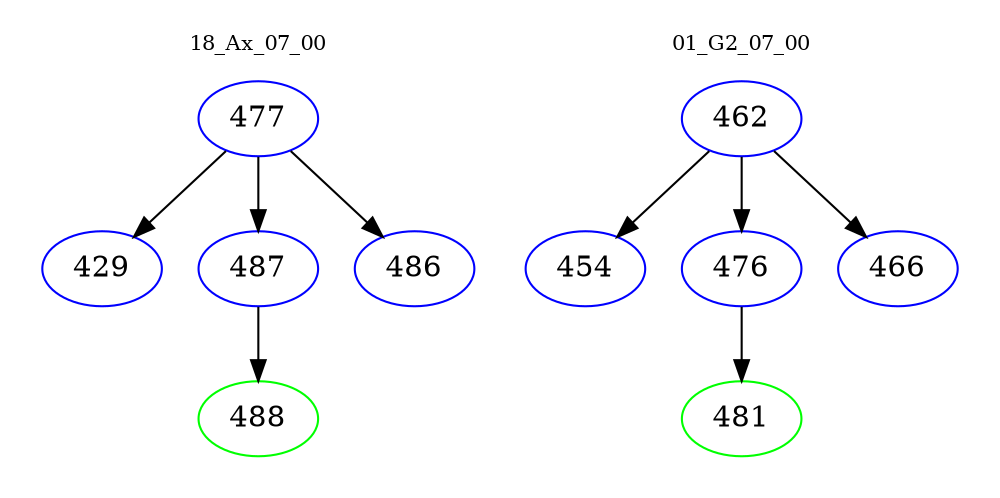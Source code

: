 digraph{
subgraph cluster_0 {
color = white
label = "18_Ax_07_00";
fontsize=10;
T0_477 [label="477", color="blue"]
T0_477 -> T0_429 [color="black"]
T0_429 [label="429", color="blue"]
T0_477 -> T0_487 [color="black"]
T0_487 [label="487", color="blue"]
T0_487 -> T0_488 [color="black"]
T0_488 [label="488", color="green"]
T0_477 -> T0_486 [color="black"]
T0_486 [label="486", color="blue"]
}
subgraph cluster_1 {
color = white
label = "01_G2_07_00";
fontsize=10;
T1_462 [label="462", color="blue"]
T1_462 -> T1_454 [color="black"]
T1_454 [label="454", color="blue"]
T1_462 -> T1_476 [color="black"]
T1_476 [label="476", color="blue"]
T1_476 -> T1_481 [color="black"]
T1_481 [label="481", color="green"]
T1_462 -> T1_466 [color="black"]
T1_466 [label="466", color="blue"]
}
}
